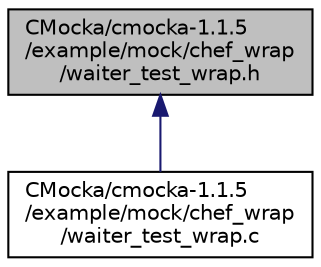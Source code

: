 digraph "CMocka/cmocka-1.1.5/example/mock/chef_wrap/waiter_test_wrap.h"
{
 // LATEX_PDF_SIZE
  edge [fontname="Helvetica",fontsize="10",labelfontname="Helvetica",labelfontsize="10"];
  node [fontname="Helvetica",fontsize="10",shape=record];
  Node1 [label="CMocka/cmocka-1.1.5\l/example/mock/chef_wrap\l/waiter_test_wrap.h",height=0.2,width=0.4,color="black", fillcolor="grey75", style="filled", fontcolor="black",tooltip=" "];
  Node1 -> Node2 [dir="back",color="midnightblue",fontsize="10",style="solid",fontname="Helvetica"];
  Node2 [label="CMocka/cmocka-1.1.5\l/example/mock/chef_wrap\l/waiter_test_wrap.c",height=0.2,width=0.4,color="black", fillcolor="white", style="filled",URL="$waiter__test__wrap_8c.html",tooltip=" "];
}
